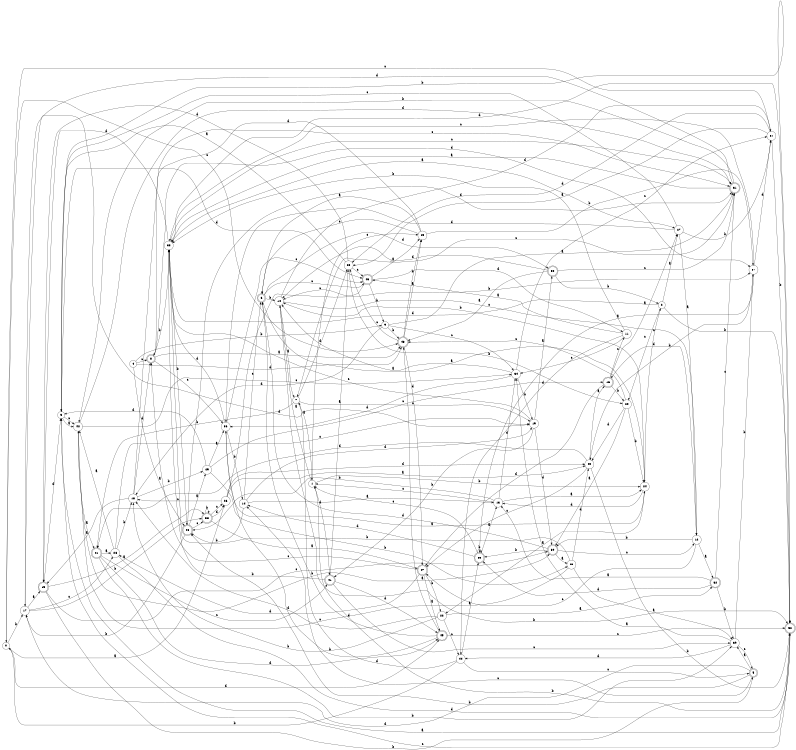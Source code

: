digraph n43_1 {
__start0 [label="" shape="none"];

rankdir=LR;
size="8,5";

s0 [style="filled", color="black", fillcolor="white" shape="circle", label="0"];
s1 [style="filled", color="black", fillcolor="white" shape="circle", label="1"];
s2 [style="filled", color="black", fillcolor="white" shape="circle", label="2"];
s3 [style="filled", color="black", fillcolor="white" shape="circle", label="3"];
s4 [style="filled", color="black", fillcolor="white" shape="circle", label="4"];
s5 [style="rounded,filled", color="black", fillcolor="white" shape="doublecircle", label="5"];
s6 [style="rounded,filled", color="black", fillcolor="white" shape="doublecircle", label="6"];
s7 [style="filled", color="black", fillcolor="white" shape="circle", label="7"];
s8 [style="rounded,filled", color="black", fillcolor="white" shape="doublecircle", label="8"];
s9 [style="filled", color="black", fillcolor="white" shape="circle", label="9"];
s10 [style="filled", color="black", fillcolor="white" shape="circle", label="10"];
s11 [style="filled", color="black", fillcolor="white" shape="circle", label="11"];
s12 [style="filled", color="black", fillcolor="white" shape="circle", label="12"];
s13 [style="filled", color="black", fillcolor="white" shape="circle", label="13"];
s14 [style="filled", color="black", fillcolor="white" shape="circle", label="14"];
s15 [style="rounded,filled", color="black", fillcolor="white" shape="doublecircle", label="15"];
s16 [style="rounded,filled", color="black", fillcolor="white" shape="doublecircle", label="16"];
s17 [style="filled", color="black", fillcolor="white" shape="circle", label="17"];
s18 [style="filled", color="black", fillcolor="white" shape="circle", label="18"];
s19 [style="filled", color="black", fillcolor="white" shape="circle", label="19"];
s20 [style="filled", color="black", fillcolor="white" shape="circle", label="20"];
s21 [style="rounded,filled", color="black", fillcolor="white" shape="doublecircle", label="21"];
s22 [style="filled", color="black", fillcolor="white" shape="circle", label="22"];
s23 [style="filled", color="black", fillcolor="white" shape="circle", label="23"];
s24 [style="filled", color="black", fillcolor="white" shape="circle", label="24"];
s25 [style="filled", color="black", fillcolor="white" shape="circle", label="25"];
s26 [style="filled", color="black", fillcolor="white" shape="circle", label="26"];
s27 [style="filled", color="black", fillcolor="white" shape="circle", label="27"];
s28 [style="filled", color="black", fillcolor="white" shape="circle", label="28"];
s29 [style="filled", color="black", fillcolor="white" shape="circle", label="29"];
s30 [style="rounded,filled", color="black", fillcolor="white" shape="doublecircle", label="30"];
s31 [style="rounded,filled", color="black", fillcolor="white" shape="doublecircle", label="31"];
s32 [style="rounded,filled", color="black", fillcolor="white" shape="doublecircle", label="32"];
s33 [style="filled", color="black", fillcolor="white" shape="circle", label="33"];
s34 [style="filled", color="black", fillcolor="white" shape="circle", label="34"];
s35 [style="rounded,filled", color="black", fillcolor="white" shape="doublecircle", label="35"];
s36 [style="filled", color="black", fillcolor="white" shape="circle", label="36"];
s37 [style="filled", color="black", fillcolor="white" shape="circle", label="37"];
s38 [style="rounded,filled", color="black", fillcolor="white" shape="doublecircle", label="38"];
s39 [style="filled", color="black", fillcolor="white" shape="circle", label="39"];
s40 [style="filled", color="black", fillcolor="white" shape="circle", label="40"];
s41 [style="rounded,filled", color="black", fillcolor="white" shape="doublecircle", label="41"];
s42 [style="filled", color="black", fillcolor="white" shape="circle", label="42"];
s43 [style="rounded,filled", color="black", fillcolor="white" shape="doublecircle", label="43"];
s44 [style="filled", color="black", fillcolor="white" shape="circle", label="44"];
s45 [style="rounded,filled", color="black", fillcolor="white" shape="doublecircle", label="45"];
s46 [style="rounded,filled", color="black", fillcolor="white" shape="doublecircle", label="46"];
s47 [style="rounded,filled", color="black", fillcolor="white" shape="doublecircle", label="47"];
s48 [style="rounded,filled", color="black", fillcolor="white" shape="doublecircle", label="48"];
s49 [style="filled", color="black", fillcolor="white" shape="circle", label="49"];
s50 [style="rounded,filled", color="black", fillcolor="white" shape="doublecircle", label="50"];
s51 [style="filled", color="black", fillcolor="white" shape="circle", label="51"];
s52 [style="rounded,filled", color="black", fillcolor="white" shape="doublecircle", label="52"];
s0 -> s26 [label="a"];
s0 -> s17 [label="b"];
s0 -> s48 [label="c"];
s0 -> s45 [label="d"];
s1 -> s10 [label="a"];
s1 -> s24 [label="b"];
s1 -> s29 [label="c"];
s1 -> s41 [label="d"];
s2 -> s27 [label="a"];
s2 -> s52 [label="b"];
s2 -> s20 [label="c"];
s2 -> s33 [label="d"];
s3 -> s42 [label="a"];
s3 -> s52 [label="b"];
s3 -> s42 [label="c"];
s3 -> s43 [label="d"];
s4 -> s46 [label="a"];
s4 -> s9 [label="b"];
s4 -> s8 [label="c"];
s4 -> s48 [label="d"];
s5 -> s39 [label="a"];
s5 -> s46 [label="b"];
s5 -> s14 [label="c"];
s5 -> s17 [label="d"];
s6 -> s24 [label="a"];
s6 -> s10 [label="b"];
s6 -> s43 [label="c"];
s6 -> s50 [label="d"];
s7 -> s1 [label="a"];
s7 -> s21 [label="b"];
s7 -> s19 [label="c"];
s7 -> s23 [label="d"];
s8 -> s48 [label="a"];
s8 -> s33 [label="b"];
s8 -> s36 [label="c"];
s8 -> s37 [label="d"];
s9 -> s31 [label="a"];
s9 -> s48 [label="b"];
s9 -> s34 [label="c"];
s9 -> s18 [label="d"];
s10 -> s7 [label="a"];
s10 -> s52 [label="b"];
s10 -> s12 [label="c"];
s10 -> s51 [label="d"];
s11 -> s43 [label="a"];
s11 -> s33 [label="b"];
s11 -> s34 [label="c"];
s11 -> s44 [label="d"];
s12 -> s32 [label="a"];
s12 -> s30 [label="b"];
s12 -> s47 [label="c"];
s12 -> s16 [label="d"];
s13 -> s24 [label="a"];
s13 -> s46 [label="b"];
s13 -> s1 [label="c"];
s13 -> s34 [label="d"];
s14 -> s13 [label="a"];
s14 -> s46 [label="b"];
s14 -> s6 [label="c"];
s14 -> s19 [label="d"];
s15 -> s38 [label="a"];
s15 -> s5 [label="b"];
s15 -> s30 [label="c"];
s15 -> s3 [label="d"];
s16 -> s27 [label="a"];
s16 -> s20 [label="b"];
s16 -> s11 [label="c"];
s16 -> s47 [label="d"];
s17 -> s15 [label="a"];
s17 -> s38 [label="b"];
s17 -> s28 [label="c"];
s17 -> s19 [label="d"];
s18 -> s15 [label="a"];
s18 -> s49 [label="b"];
s18 -> s31 [label="c"];
s18 -> s8 [label="d"];
s19 -> s50 [label="a"];
s19 -> s41 [label="b"];
s19 -> s33 [label="c"];
s19 -> s30 [label="d"];
s20 -> s30 [label="a"];
s20 -> s24 [label="b"];
s20 -> s48 [label="c"];
s20 -> s40 [label="d"];
s21 -> s28 [label="a"];
s21 -> s39 [label="b"];
s21 -> s41 [label="c"];
s21 -> s45 [label="d"];
s22 -> s32 [label="a"];
s22 -> s18 [label="b"];
s22 -> s44 [label="c"];
s22 -> s18 [label="d"];
s23 -> s3 [label="a"];
s23 -> s20 [label="b"];
s23 -> s43 [label="c"];
s23 -> s15 [label="d"];
s24 -> s22 [label="a"];
s24 -> s10 [label="b"];
s24 -> s2 [label="c"];
s24 -> s13 [label="d"];
s25 -> s39 [label="a"];
s25 -> s33 [label="b"];
s25 -> s42 [label="c"];
s25 -> s40 [label="d"];
s26 -> s40 [label="a"];
s26 -> s37 [label="b"];
s26 -> s18 [label="c"];
s26 -> s40 [label="d"];
s27 -> s12 [label="a"];
s27 -> s51 [label="b"];
s27 -> s3 [label="c"];
s27 -> s36 [label="d"];
s28 -> s42 [label="a"];
s28 -> s18 [label="b"];
s28 -> s19 [label="c"];
s28 -> s52 [label="d"];
s29 -> s6 [label="a"];
s29 -> s37 [label="b"];
s29 -> s6 [label="c"];
s29 -> s8 [label="d"];
s30 -> s25 [label="a"];
s30 -> s35 [label="b"];
s30 -> s12 [label="c"];
s30 -> s6 [label="d"];
s31 -> s33 [label="a"];
s31 -> s42 [label="b"];
s31 -> s7 [label="c"];
s31 -> s17 [label="d"];
s32 -> s13 [label="a"];
s32 -> s39 [label="b"];
s32 -> s31 [label="c"];
s32 -> s35 [label="d"];
s33 -> s27 [label="a"];
s33 -> s46 [label="b"];
s33 -> s31 [label="c"];
s33 -> s15 [label="d"];
s34 -> s10 [label="a"];
s34 -> s19 [label="b"];
s34 -> s51 [label="c"];
s34 -> s36 [label="d"];
s35 -> s13 [label="a"];
s35 -> s35 [label="b"];
s35 -> s1 [label="c"];
s35 -> s14 [label="d"];
s36 -> s24 [label="a"];
s36 -> s14 [label="b"];
s36 -> s43 [label="c"];
s36 -> s33 [label="d"];
s37 -> s35 [label="a"];
s37 -> s40 [label="b"];
s37 -> s33 [label="c"];
s37 -> s51 [label="d"];
s38 -> s47 [label="a"];
s38 -> s38 [label="b"];
s38 -> s26 [label="c"];
s38 -> s26 [label="d"];
s39 -> s34 [label="a"];
s39 -> s37 [label="b"];
s39 -> s5 [label="c"];
s39 -> s44 [label="d"];
s40 -> s16 [label="a"];
s40 -> s52 [label="b"];
s40 -> s47 [label="c"];
s40 -> s21 [label="d"];
s41 -> s23 [label="a"];
s41 -> s33 [label="b"];
s41 -> s39 [label="c"];
s41 -> s45 [label="d"];
s42 -> s21 [label="a"];
s42 -> s30 [label="b"];
s42 -> s34 [label="c"];
s42 -> s31 [label="d"];
s43 -> s29 [label="a"];
s43 -> s9 [label="b"];
s43 -> s10 [label="c"];
s43 -> s11 [label="d"];
s44 -> s35 [label="a"];
s44 -> s0 [label="b"];
s44 -> s5 [label="c"];
s44 -> s7 [label="d"];
s45 -> s48 [label="a"];
s45 -> s36 [label="b"];
s45 -> s52 [label="c"];
s45 -> s6 [label="d"];
s46 -> s49 [label="a"];
s46 -> s17 [label="b"];
s46 -> s38 [label="c"];
s46 -> s31 [label="d"];
s47 -> s45 [label="a"];
s47 -> s22 [label="b"];
s47 -> s8 [label="c"];
s47 -> s28 [label="d"];
s48 -> s29 [label="a"];
s48 -> s29 [label="b"];
s48 -> s23 [label="c"];
s48 -> s47 [label="d"];
s49 -> s36 [label="a"];
s49 -> s25 [label="b"];
s49 -> s16 [label="c"];
s49 -> s3 [label="d"];
s50 -> s48 [label="a"];
s50 -> s2 [label="b"];
s50 -> s31 [label="c"];
s50 -> s10 [label="d"];
s51 -> s23 [label="a"];
s51 -> s52 [label="b"];
s51 -> s0 [label="c"];
s51 -> s23 [label="d"];
s52 -> s3 [label="a"];
s52 -> s1 [label="b"];
s52 -> s3 [label="c"];
s52 -> s33 [label="d"];

}